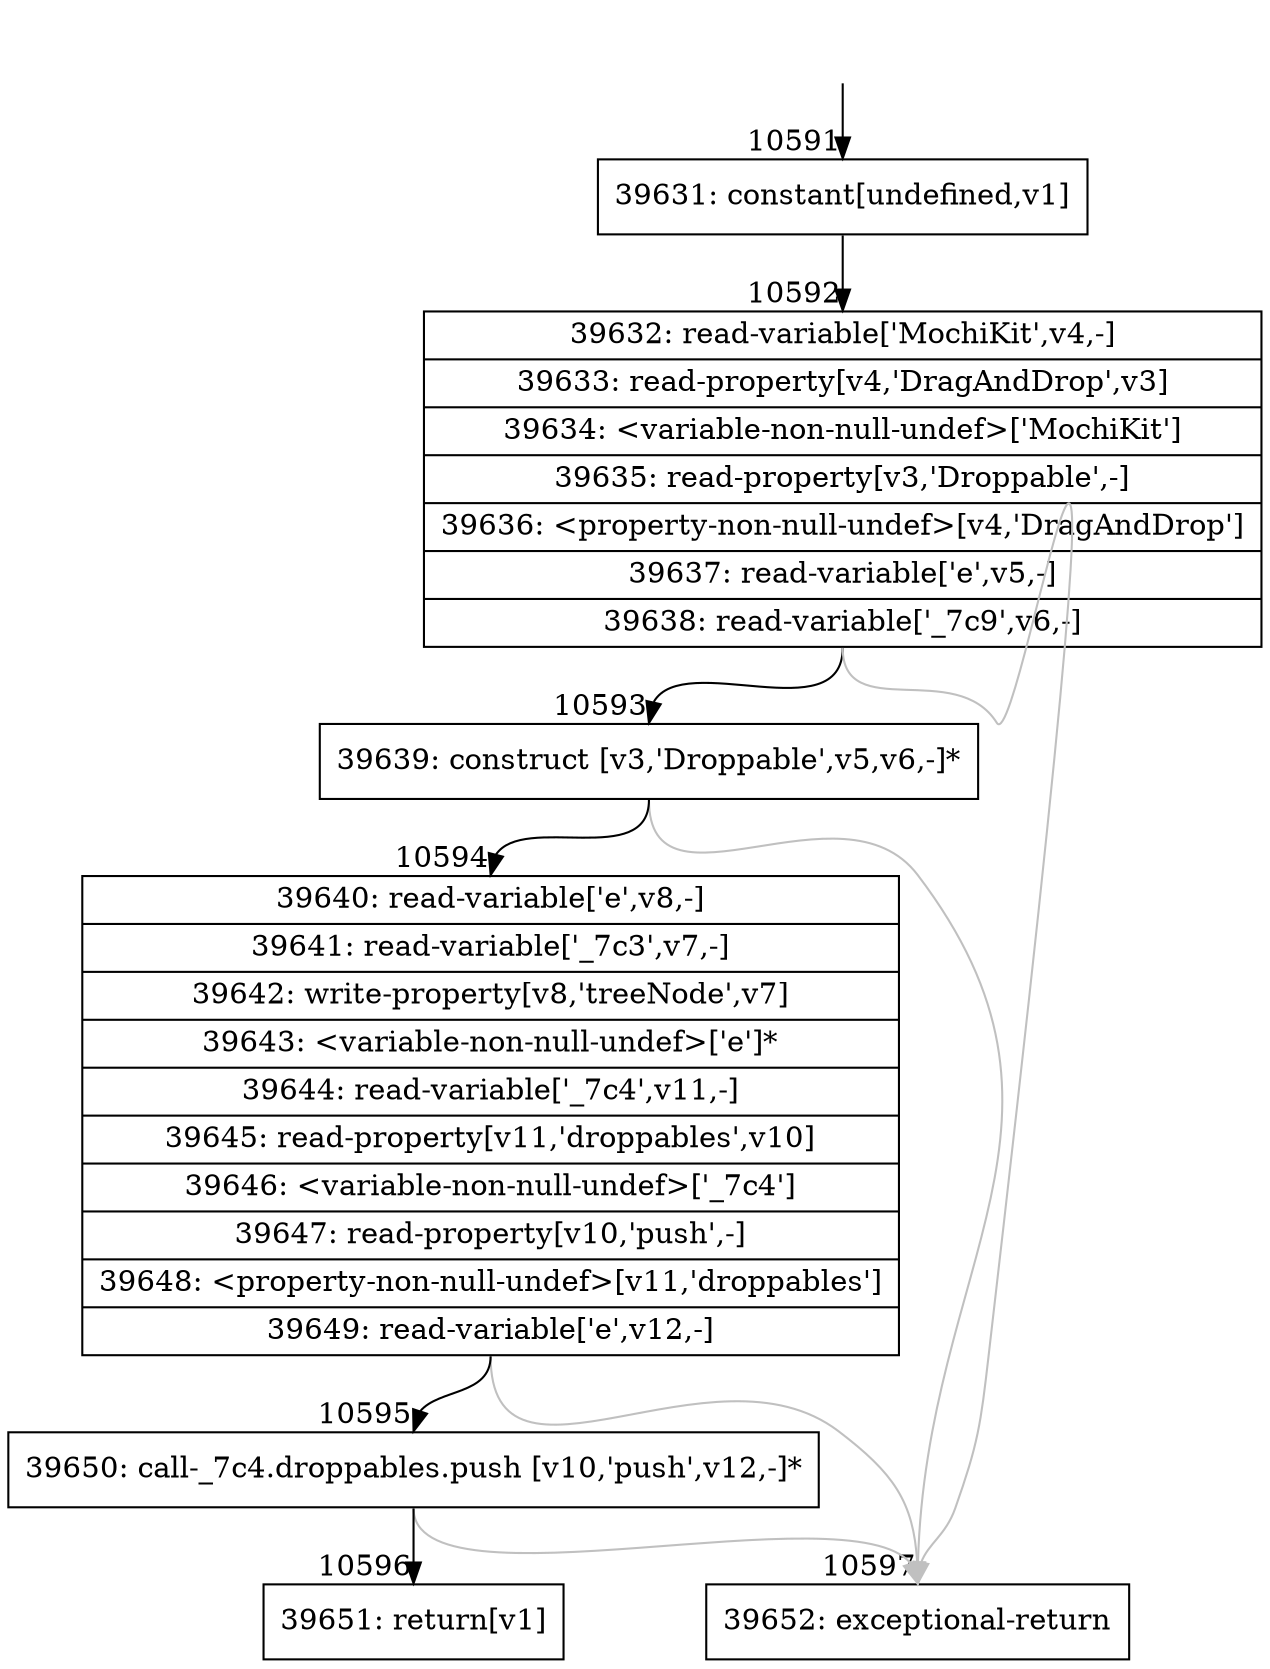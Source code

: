 digraph {
rankdir="TD"
BB_entry755[shape=none,label=""];
BB_entry755 -> BB10591 [tailport=s, headport=n, headlabel="    10591"]
BB10591 [shape=record label="{39631: constant[undefined,v1]}" ] 
BB10591 -> BB10592 [tailport=s, headport=n, headlabel="      10592"]
BB10592 [shape=record label="{39632: read-variable['MochiKit',v4,-]|39633: read-property[v4,'DragAndDrop',v3]|39634: \<variable-non-null-undef\>['MochiKit']|39635: read-property[v3,'Droppable',-]|39636: \<property-non-null-undef\>[v4,'DragAndDrop']|39637: read-variable['e',v5,-]|39638: read-variable['_7c9',v6,-]}" ] 
BB10592 -> BB10593 [tailport=s, headport=n, headlabel="      10593"]
BB10592 -> BB10597 [tailport=s, headport=n, color=gray, headlabel="      10597"]
BB10593 [shape=record label="{39639: construct [v3,'Droppable',v5,v6,-]*}" ] 
BB10593 -> BB10594 [tailport=s, headport=n, headlabel="      10594"]
BB10593 -> BB10597 [tailport=s, headport=n, color=gray]
BB10594 [shape=record label="{39640: read-variable['e',v8,-]|39641: read-variable['_7c3',v7,-]|39642: write-property[v8,'treeNode',v7]|39643: \<variable-non-null-undef\>['e']*|39644: read-variable['_7c4',v11,-]|39645: read-property[v11,'droppables',v10]|39646: \<variable-non-null-undef\>['_7c4']|39647: read-property[v10,'push',-]|39648: \<property-non-null-undef\>[v11,'droppables']|39649: read-variable['e',v12,-]}" ] 
BB10594 -> BB10595 [tailport=s, headport=n, headlabel="      10595"]
BB10594 -> BB10597 [tailport=s, headport=n, color=gray]
BB10595 [shape=record label="{39650: call-_7c4.droppables.push [v10,'push',v12,-]*}" ] 
BB10595 -> BB10596 [tailport=s, headport=n, headlabel="      10596"]
BB10595 -> BB10597 [tailport=s, headport=n, color=gray]
BB10596 [shape=record label="{39651: return[v1]}" ] 
BB10597 [shape=record label="{39652: exceptional-return}" ] 
//#$~ 7473
}
